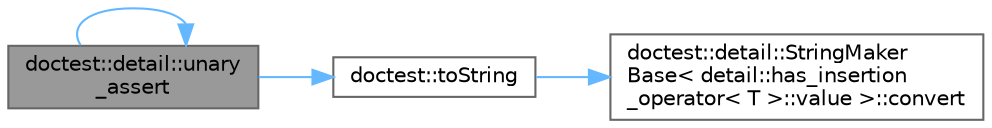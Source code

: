 digraph "doctest::detail::unary_assert"
{
 // LATEX_PDF_SIZE
  bgcolor="transparent";
  edge [fontname=Helvetica,fontsize=10,labelfontname=Helvetica,labelfontsize=10];
  node [fontname=Helvetica,fontsize=10,shape=box,height=0.2,width=0.4];
  rankdir="LR";
  Node1 [id="Node000001",label="doctest::detail::unary\l_assert",height=0.2,width=0.4,color="gray40", fillcolor="grey60", style="filled", fontcolor="black",tooltip=" "];
  Node1 -> Node2 [id="edge4_Node000001_Node000002",color="steelblue1",style="solid",tooltip=" "];
  Node2 [id="Node000002",label="doctest::toString",height=0.2,width=0.4,color="grey40", fillcolor="white", style="filled",URL="$namespacedoctest.html#a468ff6c2b0a692bcf88a7a97a5de0a53",tooltip=" "];
  Node2 -> Node3 [id="edge5_Node000002_Node000003",color="steelblue1",style="solid",tooltip=" "];
  Node3 [id="Node000003",label="doctest::detail::StringMaker\lBase\< detail::has_insertion\l_operator\< T \>::value \>::convert",height=0.2,width=0.4,color="grey40", fillcolor="white", style="filled",URL="$structdoctest_1_1detail_1_1_string_maker_base.html#a67d29f2a5de9a522d8e8607c1a39db9b",tooltip=" "];
  Node1 -> Node1 [id="edge6_Node000001_Node000001",color="steelblue1",style="solid",tooltip=" "];
}
